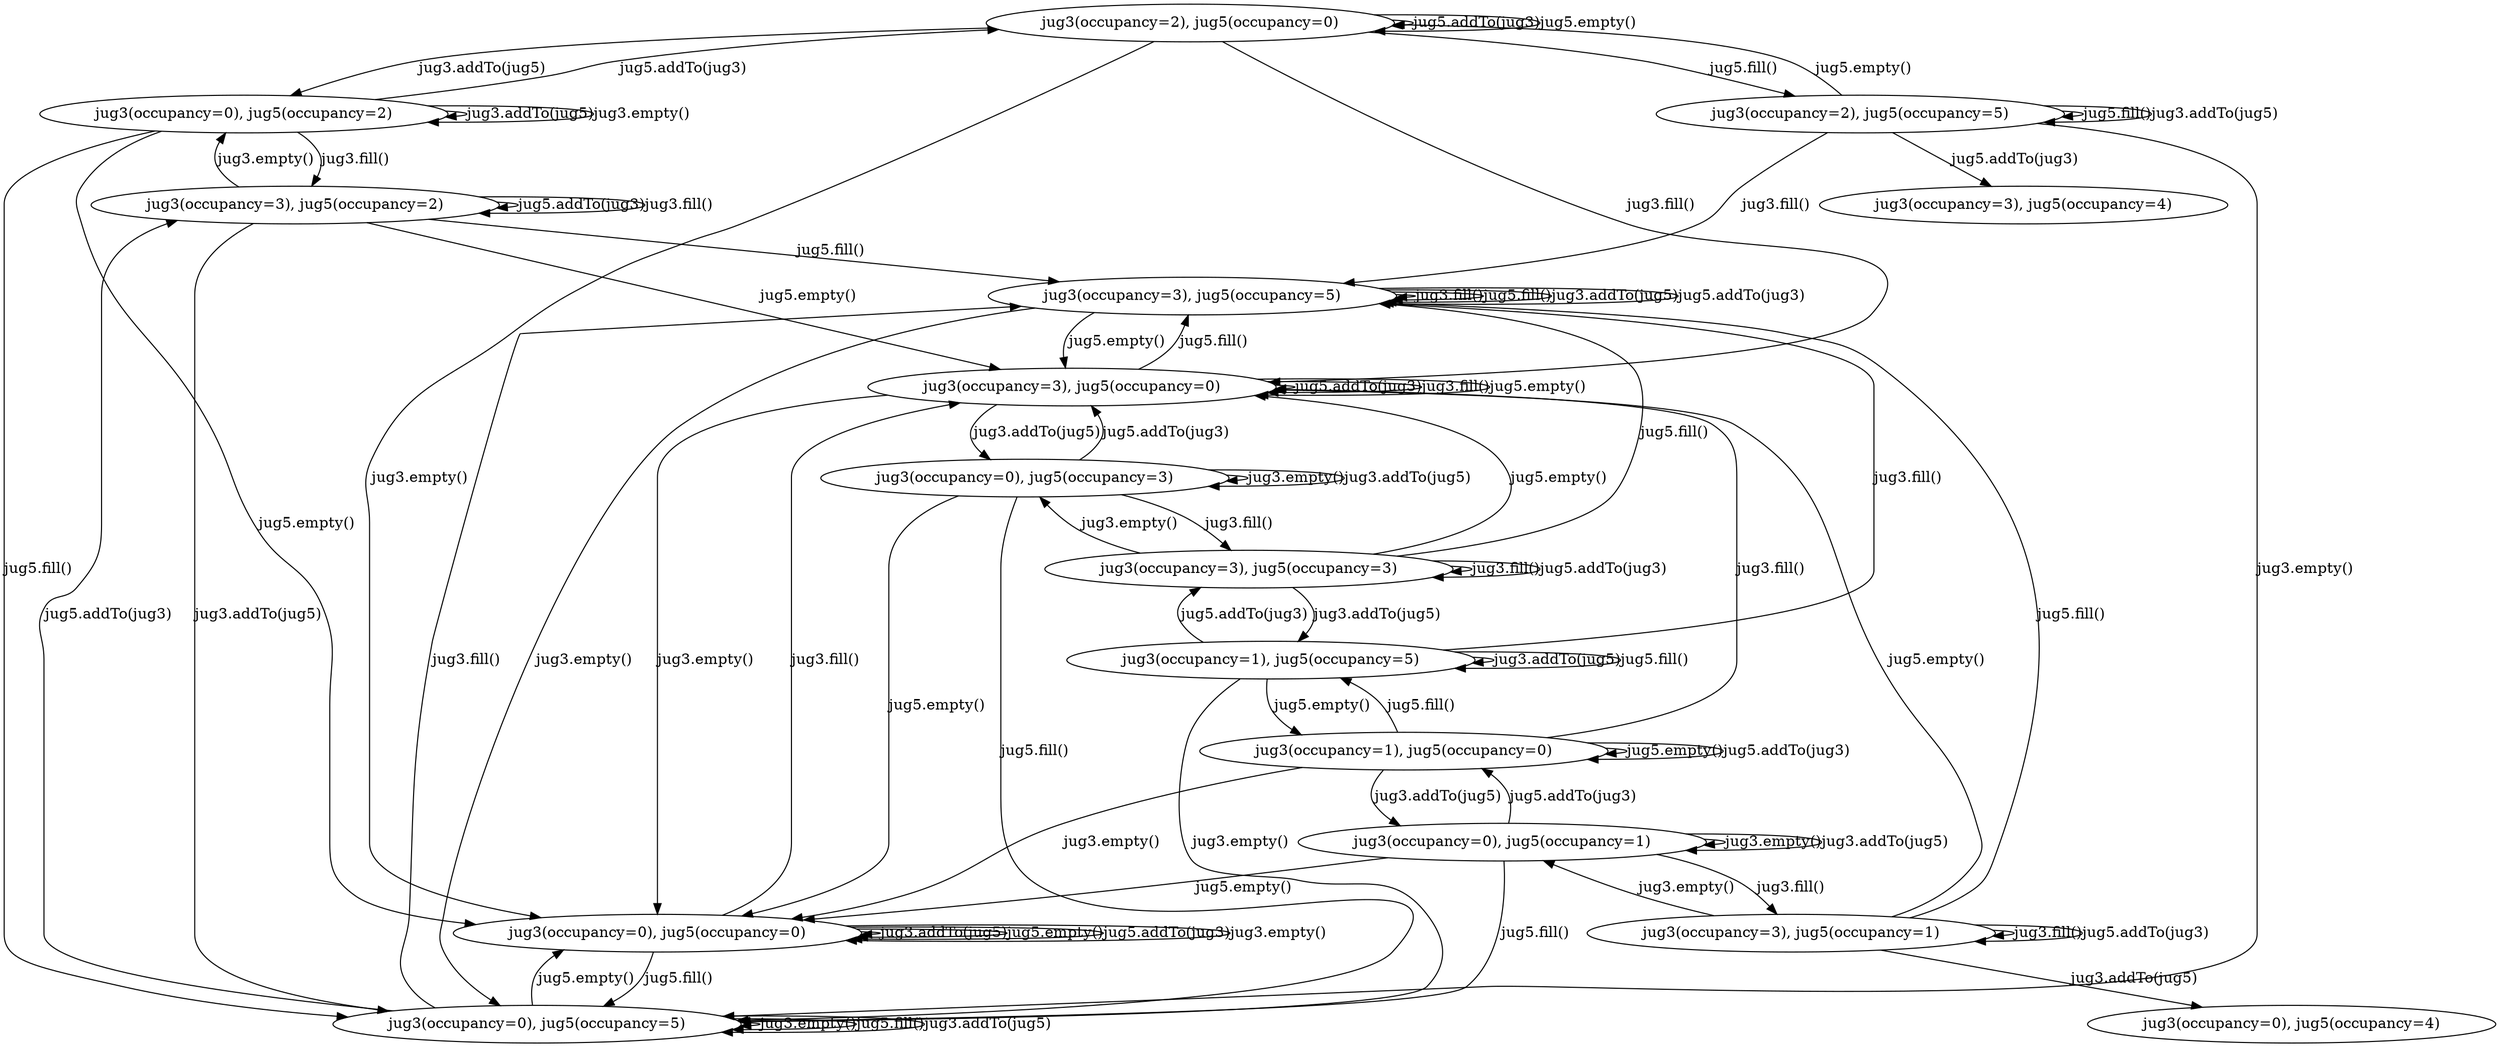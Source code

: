 digraph G {
  S_48 [ label="jug3(occupancy=2), jug5(occupancy=0)" ];
  S_34 [ label="jug3(occupancy=0), jug5(occupancy=2)" ];
  S_9 [ label="jug3(occupancy=0), jug5(occupancy=3)" ];
  S_29 [ label="jug3(occupancy=3), jug5(occupancy=3)" ];
  S_0 [ label="jug3(occupancy=0), jug5(occupancy=0)" ];
  S_39 [ label="jug3(occupancy=1), jug5(occupancy=5)" ];
  S_2 [ label="jug3(occupancy=3), jug5(occupancy=0)" ];
  S_77 [ label="jug3(occupancy=3), jug5(occupancy=1)" ];
  S_5 [ label="jug3(occupancy=0), jug5(occupancy=5)" ];
  S_63 [ label="jug3(occupancy=0), jug5(occupancy=1)" ];
  S_49 [ label="jug3(occupancy=1), jug5(occupancy=0)" ];
  S_18 [ label="jug3(occupancy=3), jug5(occupancy=2)" ];
  S_56 [ label="jug3(occupancy=2), jug5(occupancy=5)" ];
  S_11 [ label="jug3(occupancy=3), jug5(occupancy=5)" ];
  S_81 [ label="jug3(occupancy=0), jug5(occupancy=4)" ];
  S_72 [ label="jug3(occupancy=3), jug5(occupancy=4)" ];
  S_48 -> S_34 [ label="jug3.addTo(jug5)" ];
  S_9 -> S_29 [ label="jug3.fill()" ];
  S_0 -> S_0 [ label="jug3.addTo(jug5)" ];
  S_29 -> S_39 [ label="jug3.addTo(jug5)" ];
  S_48 -> S_2 [ label="jug3.fill()" ];
  S_39 -> S_29 [ label="jug5.addTo(jug3)" ];
  S_34 -> S_34 [ label="jug3.addTo(jug5)" ];
  S_77 -> S_2 [ label="jug5.empty()" ];
  S_5 -> S_0 [ label="jug5.empty()" ];
  S_34 -> S_48 [ label="jug5.addTo(jug3)" ];
  S_63 -> S_0 [ label="jug5.empty()" ];
  S_49 -> S_0 [ label="jug3.empty()" ];
  S_48 -> S_48 [ label="jug5.addTo(jug3)" ];
  S_63 -> S_63 [ label="jug3.empty()" ];
  S_34 -> S_18 [ label="jug3.fill()" ];
  S_63 -> S_49 [ label="jug5.addTo(jug3)" ];
  S_77 -> S_77 [ label="jug3.fill()" ];
  S_18 -> S_5 [ label="jug3.addTo(jug5)" ];
  S_49 -> S_49 [ label="jug5.empty()" ];
  S_56 -> S_56 [ label="jug5.fill()" ];
  S_9 -> S_0 [ label="jug5.empty()" ];
  S_11 -> S_11 [ label="jug3.fill()" ];
  S_29 -> S_11 [ label="jug5.fill()" ];
  S_2 -> S_9 [ label="jug3.addTo(jug5)" ];
  S_49 -> S_49 [ label="jug5.addTo(jug3)" ];
  S_49 -> S_39 [ label="jug5.fill()" ];
  S_49 -> S_63 [ label="jug3.addTo(jug5)" ];
  S_2 -> S_11 [ label="jug5.fill()" ];
  S_29 -> S_2 [ label="jug5.empty()" ];
  S_5 -> S_11 [ label="jug3.fill()" ];
  S_11 -> S_11 [ label="jug5.fill()" ];
  S_39 -> S_39 [ label="jug3.addTo(jug5)" ];
  S_0 -> S_0 [ label="jug5.empty()" ];
  S_9 -> S_9 [ label="jug3.empty()" ];
  S_11 -> S_11 [ label="jug3.addTo(jug5)" ];
  S_39 -> S_39 [ label="jug5.fill()" ];
  S_77 -> S_81 [ label="jug3.addTo(jug5)" ];
  S_29 -> S_9 [ label="jug3.empty()" ];
  S_48 -> S_48 [ label="jug5.empty()" ];
  S_18 -> S_11 [ label="jug5.fill()" ];
  S_5 -> S_5 [ label="jug3.empty()" ];
  S_56 -> S_72 [ label="jug5.addTo(jug3)" ];
  S_5 -> S_18 [ label="jug5.addTo(jug3)" ];
  S_18 -> S_18 [ label="jug5.addTo(jug3)" ];
  S_77 -> S_63 [ label="jug3.empty()" ];
  S_0 -> S_0 [ label="jug5.addTo(jug3)" ];
  S_49 -> S_2 [ label="jug3.fill()" ];
  S_56 -> S_48 [ label="jug5.empty()" ];
  S_34 -> S_0 [ label="jug5.empty()" ];
  S_29 -> S_29 [ label="jug3.fill()" ];
  S_39 -> S_49 [ label="jug5.empty()" ];
  S_11 -> S_5 [ label="jug3.empty()" ];
  S_2 -> S_2 [ label="jug5.addTo(jug3)" ];
  S_9 -> S_2 [ label="jug5.addTo(jug3)" ];
  S_39 -> S_11 [ label="jug3.fill()" ];
  S_18 -> S_2 [ label="jug5.empty()" ];
  S_18 -> S_18 [ label="jug3.fill()" ];
  S_48 -> S_0 [ label="jug3.empty()" ];
  S_77 -> S_11 [ label="jug5.fill()" ];
  S_11 -> S_11 [ label="jug5.addTo(jug3)" ];
  S_63 -> S_5 [ label="jug5.fill()" ];
  S_5 -> S_5 [ label="jug5.fill()" ];
  S_63 -> S_77 [ label="jug3.fill()" ];
  S_29 -> S_29 [ label="jug5.addTo(jug3)" ];
  S_18 -> S_34 [ label="jug3.empty()" ];
  S_63 -> S_63 [ label="jug3.addTo(jug5)" ];
  S_2 -> S_2 [ label="jug3.fill()" ];
  S_2 -> S_0 [ label="jug3.empty()" ];
  S_9 -> S_5 [ label="jug5.fill()" ];
  S_48 -> S_56 [ label="jug5.fill()" ];
  S_2 -> S_2 [ label="jug5.empty()" ];
  S_77 -> S_77 [ label="jug5.addTo(jug3)" ];
  S_56 -> S_11 [ label="jug3.fill()" ];
  S_0 -> S_0 [ label="jug3.empty()" ];
  S_0 -> S_5 [ label="jug5.fill()" ];
  S_34 -> S_5 [ label="jug5.fill()" ];
  S_9 -> S_9 [ label="jug3.addTo(jug5)" ];
  S_39 -> S_5 [ label="jug3.empty()" ];
  S_5 -> S_5 [ label="jug3.addTo(jug5)" ];
  S_0 -> S_2 [ label="jug3.fill()" ];
  S_56 -> S_5 [ label="jug3.empty()" ];
  S_56 -> S_56 [ label="jug3.addTo(jug5)" ];
  S_34 -> S_34 [ label="jug3.empty()" ];
  S_11 -> S_2 [ label="jug5.empty()" ];
}
